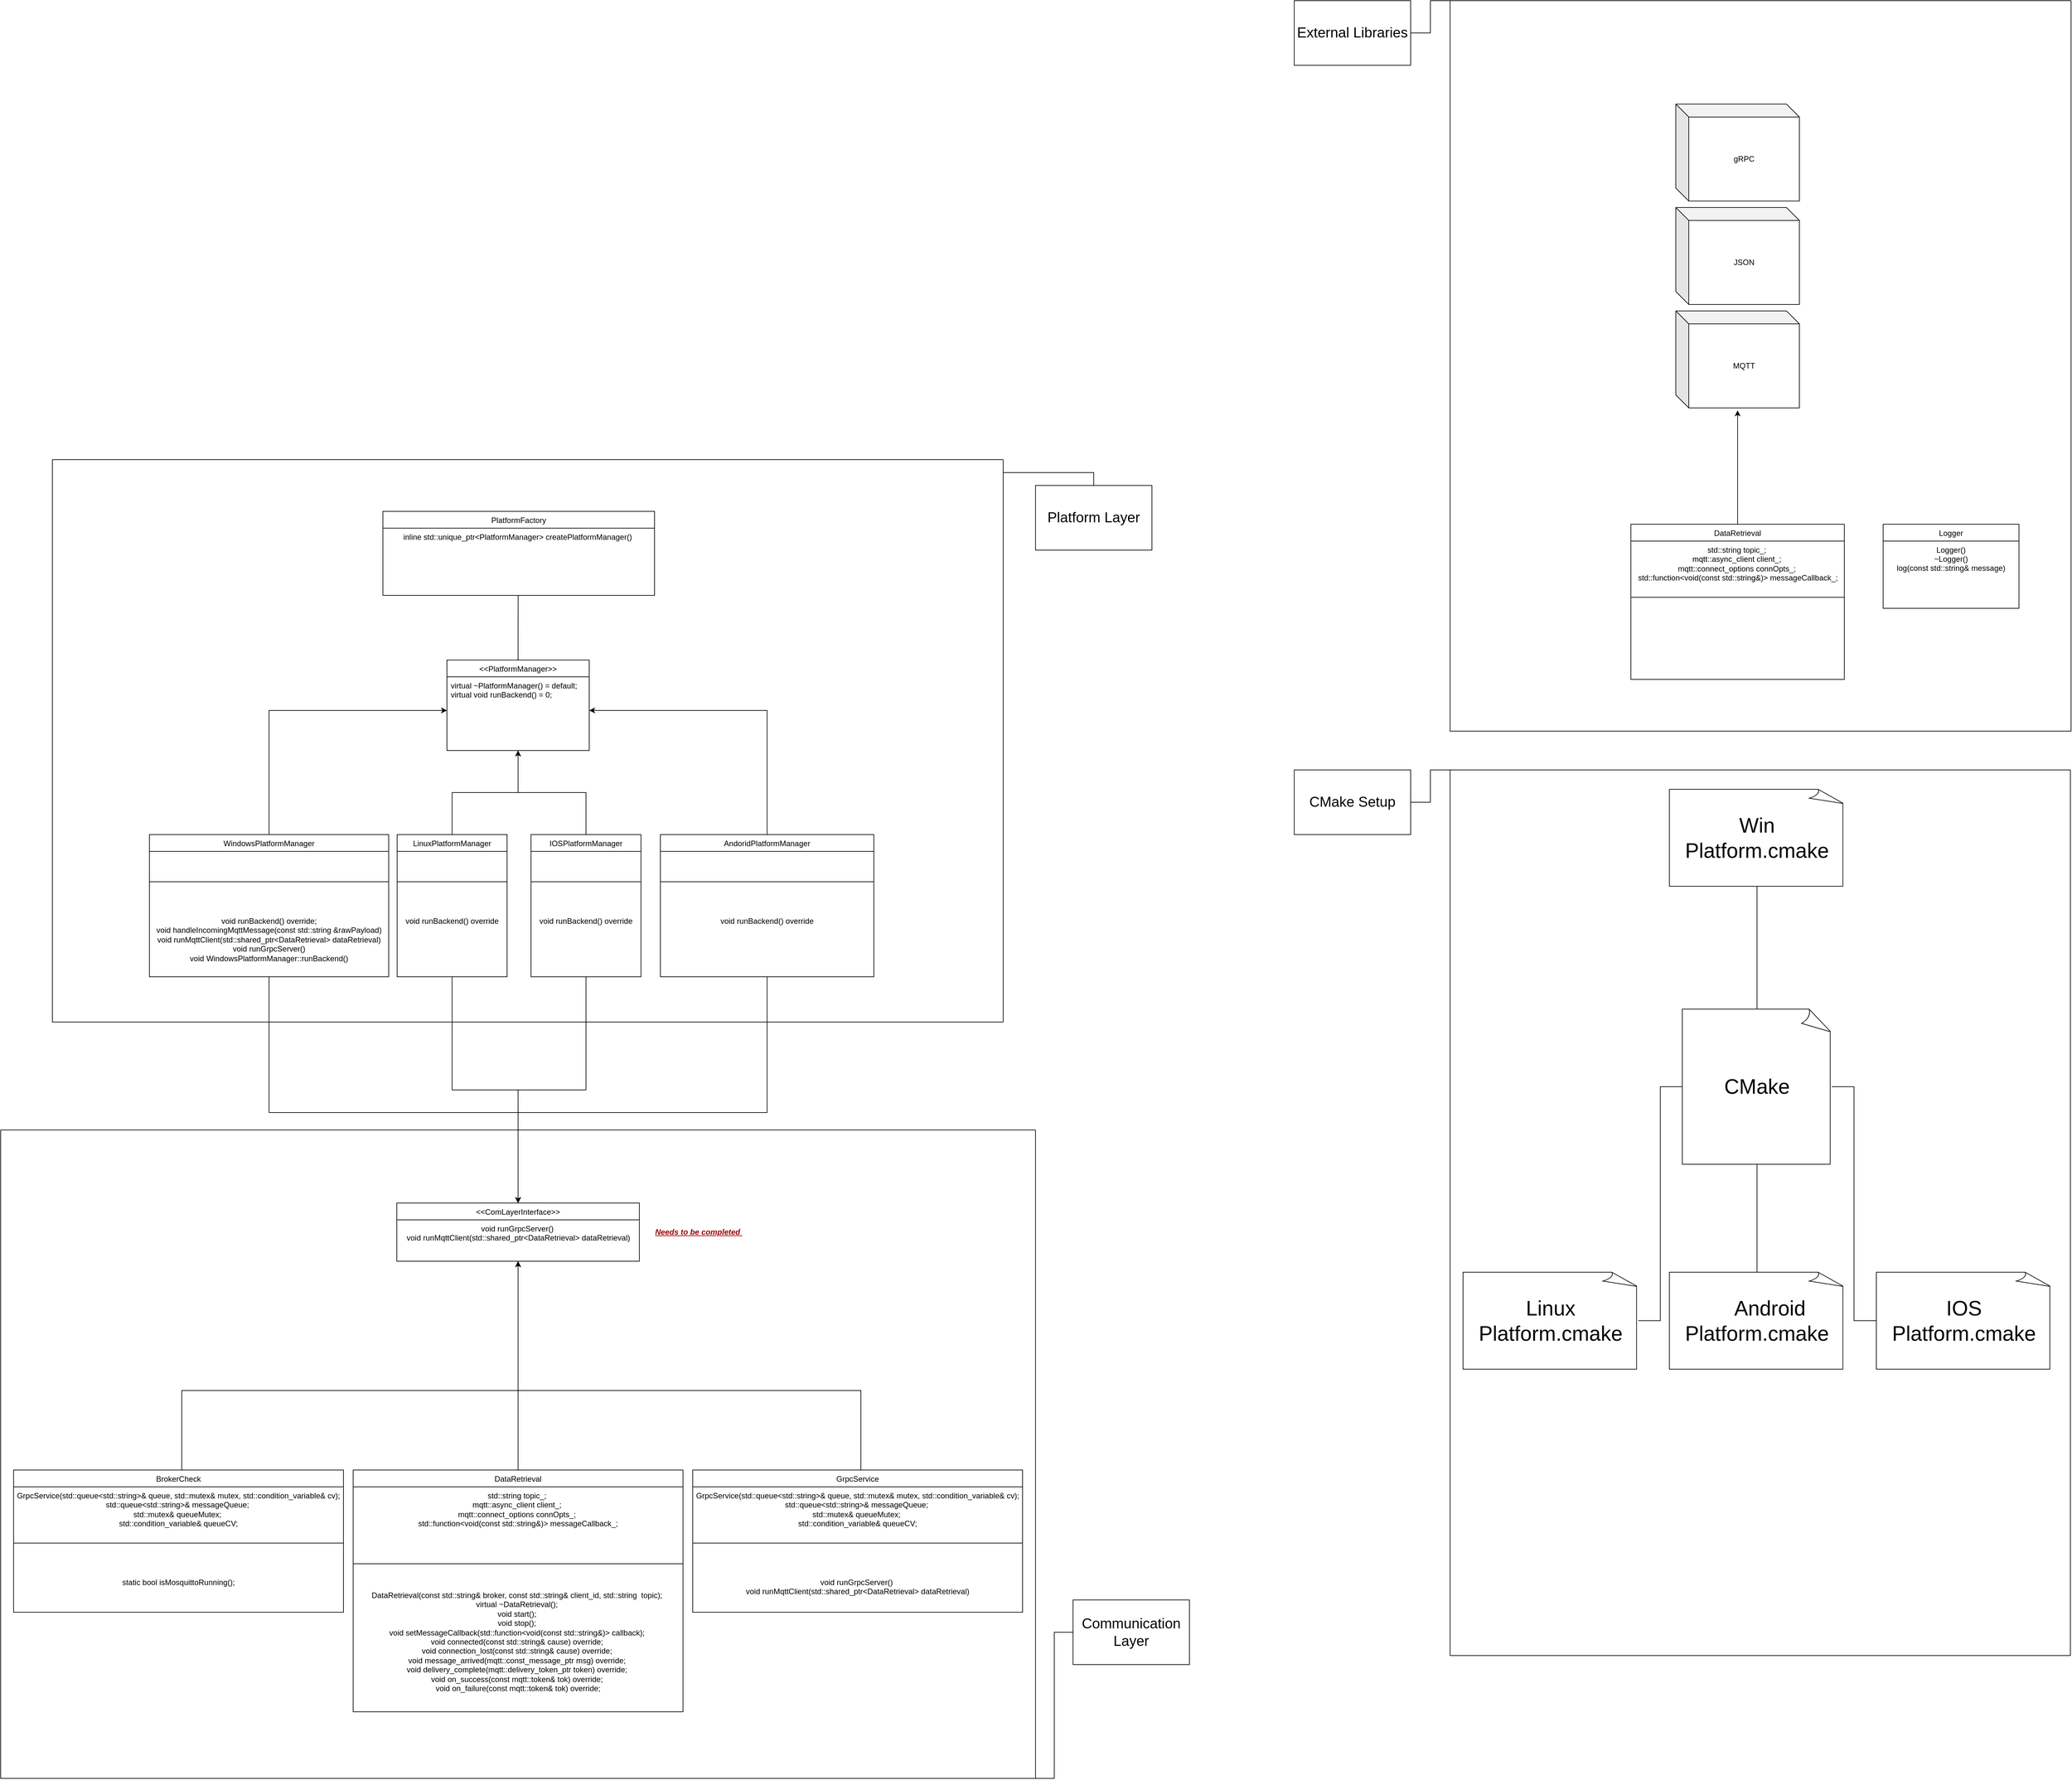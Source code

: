 <mxfile version="26.2.2">
  <diagram id="C5RBs43oDa-KdzZeNtuy" name="Page-1">
    <mxGraphModel dx="4866" dy="3814" grid="1" gridSize="10" guides="1" tooltips="1" connect="1" arrows="1" fold="1" page="1" pageScale="1" pageWidth="583" pageHeight="827" background="none" math="0" shadow="0">
      <root>
        <mxCell id="WIyWlLk6GJQsqaUBKTNV-0" />
        <mxCell id="WIyWlLk6GJQsqaUBKTNV-1" parent="WIyWlLk6GJQsqaUBKTNV-0" />
        <mxCell id="zkfFHV4jXpPFQw0GAbJ--6" value="PlatformFactory" style="swimlane;fontStyle=0;align=center;verticalAlign=top;childLayout=stackLayout;horizontal=1;startSize=26;horizontalStack=0;resizeParent=1;resizeLast=0;collapsible=1;marginBottom=0;rounded=0;shadow=0;strokeWidth=1;" parent="WIyWlLk6GJQsqaUBKTNV-1" vertex="1">
          <mxGeometry x="391" y="-130" width="420" height="130" as="geometry">
            <mxRectangle x="50" y="360" width="160" height="26" as="alternateBounds" />
          </mxGeometry>
        </mxCell>
        <mxCell id="FYp1_1S6KI9KEkWh-uqQ-30" value="inline std::unique_ptr&lt;PlatformManager&gt; createPlatformManager() " style="text;align=center;verticalAlign=top;spacingLeft=4;spacingRight=4;overflow=hidden;rotatable=0;points=[[0,0.5],[1,0.5]];portConstraint=eastwest;" parent="zkfFHV4jXpPFQw0GAbJ--6" vertex="1">
          <mxGeometry y="26" width="420" height="104" as="geometry" />
        </mxCell>
        <mxCell id="zkfFHV4jXpPFQw0GAbJ--13" value="&lt;&lt;PlatformManager&gt;&gt;" style="swimlane;fontStyle=0;align=center;verticalAlign=top;childLayout=stackLayout;horizontal=1;startSize=26;horizontalStack=0;resizeParent=1;resizeLast=0;collapsible=1;marginBottom=0;rounded=0;shadow=0;strokeWidth=1;" parent="WIyWlLk6GJQsqaUBKTNV-1" vertex="1">
          <mxGeometry x="490" y="100" width="220" height="140" as="geometry">
            <mxRectangle x="340" y="380" width="170" height="26" as="alternateBounds" />
          </mxGeometry>
        </mxCell>
        <mxCell id="zkfFHV4jXpPFQw0GAbJ--14" value="virtual ~PlatformManager() = default;&#xa;virtual void runBackend() = 0;&#xa;" style="text;align=left;verticalAlign=top;spacingLeft=4;spacingRight=4;overflow=hidden;rotatable=0;points=[[0,0.5],[1,0.5]];portConstraint=eastwest;" parent="zkfFHV4jXpPFQw0GAbJ--13" vertex="1">
          <mxGeometry y="26" width="220" height="104" as="geometry" />
        </mxCell>
        <mxCell id="FYp1_1S6KI9KEkWh-uqQ-25" style="edgeStyle=orthogonalEdgeStyle;rounded=0;orthogonalLoop=1;jettySize=auto;html=1;entryX=0;entryY=0.5;entryDx=0;entryDy=0;" parent="WIyWlLk6GJQsqaUBKTNV-1" source="zkfFHV4jXpPFQw0GAbJ--17" target="zkfFHV4jXpPFQw0GAbJ--14" edge="1">
          <mxGeometry relative="1" as="geometry" />
        </mxCell>
        <mxCell id="zkfFHV4jXpPFQw0GAbJ--17" value="WindowsPlatformManager" style="swimlane;fontStyle=0;align=center;verticalAlign=top;childLayout=stackLayout;horizontal=1;startSize=26;horizontalStack=0;resizeParent=1;resizeLast=0;collapsible=1;marginBottom=0;rounded=0;shadow=0;strokeWidth=1;" parent="WIyWlLk6GJQsqaUBKTNV-1" vertex="1">
          <mxGeometry x="30" y="370" width="370" height="220" as="geometry">
            <mxRectangle x="550" y="140" width="160" height="26" as="alternateBounds" />
          </mxGeometry>
        </mxCell>
        <mxCell id="zkfFHV4jXpPFQw0GAbJ--23" value="" style="line;html=1;strokeWidth=1;align=left;verticalAlign=middle;spacingTop=-1;spacingLeft=3;spacingRight=3;rotatable=0;labelPosition=right;points=[];portConstraint=eastwest;" parent="zkfFHV4jXpPFQw0GAbJ--17" vertex="1">
          <mxGeometry y="26" width="370" height="94" as="geometry" />
        </mxCell>
        <mxCell id="FYp1_1S6KI9KEkWh-uqQ-5" value="&lt;div style=&quot;forced-color-adjust: none; padding: 0px; margin: 0px; box-shadow: none !important;&quot;&gt;void runBackend() override;&lt;br&gt;void handleIncomingMqttMessage(const std::string &amp;amp;rawPayload)&lt;/div&gt;&lt;div style=&quot;forced-color-adjust: none; padding: 0px; margin: 0px; box-shadow: none !important;&quot;&gt;void runMqttClient(std::shared_ptr&amp;lt;DataRetrieval&amp;gt; dataRetrieval)&lt;/div&gt;&lt;div style=&quot;forced-color-adjust: none; padding: 0px; margin: 0px; box-shadow: none !important;&quot;&gt;void runGrpcServer()&lt;/div&gt;&lt;div style=&quot;forced-color-adjust: none; padding: 0px; margin: 0px; box-shadow: none !important;&quot;&gt;void WindowsPlatformManager::runBackend()&lt;/div&gt;" style="text;whiteSpace=wrap;html=1;align=center;" parent="zkfFHV4jXpPFQw0GAbJ--17" vertex="1">
          <mxGeometry y="120" width="370" height="100" as="geometry" />
        </mxCell>
        <mxCell id="FYp1_1S6KI9KEkWh-uqQ-31" style="edgeStyle=orthogonalEdgeStyle;rounded=0;orthogonalLoop=1;jettySize=auto;html=1;entryX=0.5;entryY=1;entryDx=0;entryDy=0;" parent="WIyWlLk6GJQsqaUBKTNV-1" source="FYp1_1S6KI9KEkWh-uqQ-9" target="zkfFHV4jXpPFQw0GAbJ--13" edge="1">
          <mxGeometry relative="1" as="geometry" />
        </mxCell>
        <mxCell id="FYp1_1S6KI9KEkWh-uqQ-9" value="LinuxPlatformManager" style="swimlane;fontStyle=0;align=center;verticalAlign=top;childLayout=stackLayout;horizontal=1;startSize=26;horizontalStack=0;resizeParent=1;resizeLast=0;collapsible=1;marginBottom=0;rounded=0;shadow=0;strokeWidth=1;" parent="WIyWlLk6GJQsqaUBKTNV-1" vertex="1">
          <mxGeometry x="413" y="370" width="170" height="220" as="geometry">
            <mxRectangle x="550" y="140" width="160" height="26" as="alternateBounds" />
          </mxGeometry>
        </mxCell>
        <mxCell id="FYp1_1S6KI9KEkWh-uqQ-10" value="" style="line;html=1;strokeWidth=1;align=left;verticalAlign=middle;spacingTop=-1;spacingLeft=3;spacingRight=3;rotatable=0;labelPosition=right;points=[];portConstraint=eastwest;" parent="FYp1_1S6KI9KEkWh-uqQ-9" vertex="1">
          <mxGeometry y="26" width="170" height="94" as="geometry" />
        </mxCell>
        <mxCell id="FYp1_1S6KI9KEkWh-uqQ-13" value="&lt;div style=&quot;forced-color-adjust: none; padding: 0px; margin: 0px; box-shadow: none !important;&quot;&gt;&lt;span style=&quot;text-wrap-mode: nowrap;&quot;&gt;void runBackend() override&lt;/span&gt;&lt;/div&gt;" style="text;whiteSpace=wrap;html=1;align=center;" parent="FYp1_1S6KI9KEkWh-uqQ-9" vertex="1">
          <mxGeometry y="120" width="170" height="40" as="geometry" />
        </mxCell>
        <mxCell id="FYp1_1S6KI9KEkWh-uqQ-32" style="edgeStyle=orthogonalEdgeStyle;rounded=0;orthogonalLoop=1;jettySize=auto;html=1;entryX=0.5;entryY=1;entryDx=0;entryDy=0;" parent="WIyWlLk6GJQsqaUBKTNV-1" source="FYp1_1S6KI9KEkWh-uqQ-16" target="zkfFHV4jXpPFQw0GAbJ--13" edge="1">
          <mxGeometry relative="1" as="geometry" />
        </mxCell>
        <mxCell id="-irUvjYEgr1buMzjSaV6-61" style="edgeStyle=orthogonalEdgeStyle;rounded=0;orthogonalLoop=1;jettySize=auto;html=1;entryX=0.5;entryY=0;entryDx=0;entryDy=0;" edge="1" parent="WIyWlLk6GJQsqaUBKTNV-1" source="FYp1_1S6KI9KEkWh-uqQ-16" target="-irUvjYEgr1buMzjSaV6-0">
          <mxGeometry relative="1" as="geometry" />
        </mxCell>
        <mxCell id="FYp1_1S6KI9KEkWh-uqQ-16" value="IOSPlatformManager" style="swimlane;fontStyle=0;align=center;verticalAlign=top;childLayout=stackLayout;horizontal=1;startSize=26;horizontalStack=0;resizeParent=1;resizeLast=0;collapsible=1;marginBottom=0;rounded=0;shadow=0;strokeWidth=1;" parent="WIyWlLk6GJQsqaUBKTNV-1" vertex="1">
          <mxGeometry x="620" y="370" width="170" height="220" as="geometry">
            <mxRectangle x="550" y="140" width="160" height="26" as="alternateBounds" />
          </mxGeometry>
        </mxCell>
        <mxCell id="FYp1_1S6KI9KEkWh-uqQ-17" value="" style="line;html=1;strokeWidth=1;align=left;verticalAlign=middle;spacingTop=-1;spacingLeft=3;spacingRight=3;rotatable=0;labelPosition=right;points=[];portConstraint=eastwest;" parent="FYp1_1S6KI9KEkWh-uqQ-16" vertex="1">
          <mxGeometry y="26" width="170" height="94" as="geometry" />
        </mxCell>
        <mxCell id="FYp1_1S6KI9KEkWh-uqQ-18" value="&lt;div style=&quot;forced-color-adjust: none; padding: 0px; margin: 0px; box-shadow: none !important;&quot;&gt;&lt;span style=&quot;text-wrap-mode: nowrap;&quot;&gt;void runBackend() override&lt;/span&gt;&lt;/div&gt;" style="text;whiteSpace=wrap;html=1;align=center;" parent="FYp1_1S6KI9KEkWh-uqQ-16" vertex="1">
          <mxGeometry y="120" width="170" height="40" as="geometry" />
        </mxCell>
        <mxCell id="FYp1_1S6KI9KEkWh-uqQ-28" style="edgeStyle=orthogonalEdgeStyle;rounded=0;orthogonalLoop=1;jettySize=auto;html=1;entryX=1;entryY=0.5;entryDx=0;entryDy=0;" parent="WIyWlLk6GJQsqaUBKTNV-1" source="FYp1_1S6KI9KEkWh-uqQ-19" target="zkfFHV4jXpPFQw0GAbJ--14" edge="1">
          <mxGeometry relative="1" as="geometry" />
        </mxCell>
        <mxCell id="-irUvjYEgr1buMzjSaV6-7" style="edgeStyle=orthogonalEdgeStyle;rounded=0;orthogonalLoop=1;jettySize=auto;html=1;entryX=0.5;entryY=0;entryDx=0;entryDy=0;" edge="1" parent="WIyWlLk6GJQsqaUBKTNV-1" source="FYp1_1S6KI9KEkWh-uqQ-19" target="-irUvjYEgr1buMzjSaV6-0">
          <mxGeometry relative="1" as="geometry">
            <Array as="points">
              <mxPoint x="985" y="800" />
              <mxPoint x="600" y="800" />
            </Array>
          </mxGeometry>
        </mxCell>
        <mxCell id="FYp1_1S6KI9KEkWh-uqQ-19" value="AndoridPlatformManager" style="swimlane;fontStyle=0;align=center;verticalAlign=top;childLayout=stackLayout;horizontal=1;startSize=26;horizontalStack=0;resizeParent=1;resizeLast=0;collapsible=1;marginBottom=0;rounded=0;shadow=0;strokeWidth=1;" parent="WIyWlLk6GJQsqaUBKTNV-1" vertex="1">
          <mxGeometry x="820" y="370" width="330" height="220" as="geometry">
            <mxRectangle x="550" y="140" width="160" height="26" as="alternateBounds" />
          </mxGeometry>
        </mxCell>
        <mxCell id="FYp1_1S6KI9KEkWh-uqQ-20" value="" style="line;html=1;strokeWidth=1;align=left;verticalAlign=middle;spacingTop=-1;spacingLeft=3;spacingRight=3;rotatable=0;labelPosition=right;points=[];portConstraint=eastwest;" parent="FYp1_1S6KI9KEkWh-uqQ-19" vertex="1">
          <mxGeometry y="26" width="330" height="94" as="geometry" />
        </mxCell>
        <mxCell id="FYp1_1S6KI9KEkWh-uqQ-21" value="&lt;div style=&quot;forced-color-adjust: none; padding: 0px; margin: 0px; box-shadow: none !important;&quot;&gt;&lt;span style=&quot;text-wrap-mode: nowrap;&quot;&gt;void runBackend() override&lt;/span&gt;&lt;/div&gt;" style="text;whiteSpace=wrap;html=1;align=center;" parent="FYp1_1S6KI9KEkWh-uqQ-19" vertex="1">
          <mxGeometry y="120" width="330" height="40" as="geometry" />
        </mxCell>
        <mxCell id="FYp1_1S6KI9KEkWh-uqQ-34" style="edgeStyle=orthogonalEdgeStyle;rounded=0;orthogonalLoop=1;jettySize=auto;html=1;entryX=0.498;entryY=0.999;entryDx=0;entryDy=0;entryPerimeter=0;endArrow=none;startFill=0;" parent="WIyWlLk6GJQsqaUBKTNV-1" source="zkfFHV4jXpPFQw0GAbJ--13" target="FYp1_1S6KI9KEkWh-uqQ-30" edge="1">
          <mxGeometry relative="1" as="geometry" />
        </mxCell>
        <mxCell id="-irUvjYEgr1buMzjSaV6-3" style="edgeStyle=orthogonalEdgeStyle;rounded=0;orthogonalLoop=1;jettySize=auto;html=1;entryX=0.5;entryY=0;entryDx=0;entryDy=0;" edge="1" parent="WIyWlLk6GJQsqaUBKTNV-1" source="FYp1_1S6KI9KEkWh-uqQ-5" target="-irUvjYEgr1buMzjSaV6-0">
          <mxGeometry relative="1" as="geometry">
            <Array as="points">
              <mxPoint x="215" y="800" />
              <mxPoint x="600" y="800" />
            </Array>
          </mxGeometry>
        </mxCell>
        <mxCell id="-irUvjYEgr1buMzjSaV6-4" style="edgeStyle=orthogonalEdgeStyle;rounded=0;orthogonalLoop=1;jettySize=auto;html=1;entryX=0.5;entryY=0;entryDx=0;entryDy=0;exitX=0.5;exitY=1;exitDx=0;exitDy=0;" edge="1" parent="WIyWlLk6GJQsqaUBKTNV-1" source="FYp1_1S6KI9KEkWh-uqQ-9" target="-irUvjYEgr1buMzjSaV6-0">
          <mxGeometry relative="1" as="geometry" />
        </mxCell>
        <mxCell id="-irUvjYEgr1buMzjSaV6-25" value="Logger" style="swimlane;fontStyle=0;align=center;verticalAlign=top;childLayout=stackLayout;horizontal=1;startSize=26;horizontalStack=0;resizeParent=1;resizeLast=0;collapsible=1;marginBottom=0;rounded=0;shadow=0;strokeWidth=1;" vertex="1" parent="WIyWlLk6GJQsqaUBKTNV-1">
          <mxGeometry x="2710.5" y="-110" width="210" height="130" as="geometry">
            <mxRectangle x="50" y="360" width="160" height="26" as="alternateBounds" />
          </mxGeometry>
        </mxCell>
        <mxCell id="-irUvjYEgr1buMzjSaV6-26" value="Logger()&#xa;~Logger()&#xa;log(const std::string&amp; message)&#xa;" style="text;align=center;verticalAlign=top;spacingLeft=4;spacingRight=4;overflow=hidden;rotatable=0;points=[[0,0.5],[1,0.5]];portConstraint=eastwest;" vertex="1" parent="-irUvjYEgr1buMzjSaV6-25">
          <mxGeometry y="26" width="210" height="104" as="geometry" />
        </mxCell>
        <mxCell id="-irUvjYEgr1buMzjSaV6-38" style="edgeStyle=orthogonalEdgeStyle;rounded=0;orthogonalLoop=1;jettySize=auto;html=1;" edge="1" parent="WIyWlLk6GJQsqaUBKTNV-1">
          <mxGeometry relative="1" as="geometry">
            <mxPoint x="2485.5" y="-286.16" as="targetPoint" />
            <mxPoint x="2485.5" y="-110" as="sourcePoint" />
          </mxGeometry>
        </mxCell>
        <mxCell id="-irUvjYEgr1buMzjSaV6-31" value="DataRetrieval" style="swimlane;fontStyle=0;align=center;verticalAlign=top;childLayout=stackLayout;horizontal=1;startSize=26;horizontalStack=0;resizeParent=1;resizeLast=0;collapsible=1;marginBottom=0;rounded=0;shadow=0;strokeWidth=1;" vertex="1" parent="WIyWlLk6GJQsqaUBKTNV-1">
          <mxGeometry x="2320.5" y="-110" width="330" height="240" as="geometry">
            <mxRectangle x="550" y="140" width="160" height="26" as="alternateBounds" />
          </mxGeometry>
        </mxCell>
        <mxCell id="-irUvjYEgr1buMzjSaV6-33" value="&lt;div style=&quot;forced-color-adjust: none; padding: 0px; margin: 0px; box-shadow: none !important;&quot;&gt;&lt;span style=&quot;text-wrap-mode: nowrap; background-color: transparent; color: light-dark(rgb(0, 0, 0), rgb(255, 255, 255));&quot;&gt;std::string topic_;&amp;nbsp;&lt;/span&gt;&lt;/div&gt;&lt;div style=&quot;forced-color-adjust: none; padding: 0px; margin: 0px; box-shadow: none !important;&quot;&gt;&lt;span style=&quot;text-wrap-mode: nowrap; background-color: transparent; color: light-dark(rgb(0, 0, 0), rgb(255, 255, 255));&quot;&gt;mqtt::async_client client_;&amp;nbsp;&lt;/span&gt;&lt;/div&gt;&lt;div style=&quot;forced-color-adjust: none; padding: 0px; margin: 0px; box-shadow: none !important;&quot;&gt;&lt;span style=&quot;text-wrap-mode: nowrap; background-color: transparent; color: light-dark(rgb(0, 0, 0), rgb(255, 255, 255));&quot;&gt;mqtt::connect_options connOpts_;&amp;nbsp;&lt;/span&gt;&lt;/div&gt;&lt;div style=&quot;forced-color-adjust: none; padding: 0px; margin: 0px; box-shadow: none !important;&quot;&gt;&lt;span style=&quot;text-wrap-mode: nowrap; background-color: transparent; color: light-dark(rgb(0, 0, 0), rgb(255, 255, 255));&quot;&gt;std::function&amp;lt;void(const std::string&amp;amp;)&amp;gt; messageCallback_;&lt;/span&gt;&lt;/div&gt;" style="text;whiteSpace=wrap;html=1;align=center;" vertex="1" parent="-irUvjYEgr1buMzjSaV6-31">
          <mxGeometry y="26" width="330" height="40" as="geometry" />
        </mxCell>
        <mxCell id="-irUvjYEgr1buMzjSaV6-32" value="" style="line;html=1;strokeWidth=1;align=left;verticalAlign=middle;spacingTop=-1;spacingLeft=3;spacingRight=3;rotatable=0;labelPosition=right;points=[];portConstraint=eastwest;" vertex="1" parent="-irUvjYEgr1buMzjSaV6-31">
          <mxGeometry y="66" width="330" height="94" as="geometry" />
        </mxCell>
        <mxCell id="-irUvjYEgr1buMzjSaV6-35" value="&lt;div style=&quot;forced-color-adjust: none; padding: 0px; margin: 0px; box-shadow: none !important;&quot;&gt;&lt;br&gt;&lt;/div&gt;" style="text;whiteSpace=wrap;html=1;align=center;" vertex="1" parent="-irUvjYEgr1buMzjSaV6-31">
          <mxGeometry y="160" width="330" height="80" as="geometry" />
        </mxCell>
        <mxCell id="-irUvjYEgr1buMzjSaV6-36" value="MQTT" style="shape=cube;whiteSpace=wrap;html=1;boundedLbl=1;backgroundOutline=1;darkOpacity=0.05;darkOpacity2=0.1;" vertex="1" parent="WIyWlLk6GJQsqaUBKTNV-1">
          <mxGeometry x="2390" y="-440" width="191" height="150" as="geometry" />
        </mxCell>
        <mxCell id="-irUvjYEgr1buMzjSaV6-39" value="JSON" style="shape=cube;whiteSpace=wrap;html=1;boundedLbl=1;backgroundOutline=1;darkOpacity=0.05;darkOpacity2=0.1;" vertex="1" parent="WIyWlLk6GJQsqaUBKTNV-1">
          <mxGeometry x="2390" y="-600" width="191" height="150" as="geometry" />
        </mxCell>
        <mxCell id="-irUvjYEgr1buMzjSaV6-40" value="gRPC" style="shape=cube;whiteSpace=wrap;html=1;boundedLbl=1;backgroundOutline=1;darkOpacity=0.05;darkOpacity2=0.1;" vertex="1" parent="WIyWlLk6GJQsqaUBKTNV-1">
          <mxGeometry x="2390" y="-760" width="191" height="150" as="geometry" />
        </mxCell>
        <mxCell id="-irUvjYEgr1buMzjSaV6-46" value="" style="swimlane;startSize=0;" vertex="1" parent="WIyWlLk6GJQsqaUBKTNV-1">
          <mxGeometry x="-120" y="-210" width="1470" height="870" as="geometry" />
        </mxCell>
        <mxCell id="-irUvjYEgr1buMzjSaV6-48" value="&lt;font style=&quot;font-size: 22px;&quot;&gt;Platform Layer&lt;/font&gt;" style="whiteSpace=wrap;html=1;align=center;verticalAlign=middle;treeFolding=1;treeMoving=1;newEdgeStyle={&quot;edgeStyle&quot;:&quot;elbowEdgeStyle&quot;,&quot;startArrow&quot;:&quot;none&quot;,&quot;endArrow&quot;:&quot;none&quot;};direction=south;" vertex="1" parent="WIyWlLk6GJQsqaUBKTNV-1">
          <mxGeometry x="1400" y="-170" width="180" height="100" as="geometry" />
        </mxCell>
        <mxCell id="-irUvjYEgr1buMzjSaV6-49" value="" style="edgeStyle=elbowEdgeStyle;elbow=vertical;sourcePerimeterSpacing=0;targetPerimeterSpacing=0;startArrow=none;endArrow=none;rounded=0;curved=0;exitX=1;exitY=0;exitDx=0;exitDy=0;" edge="1" target="-irUvjYEgr1buMzjSaV6-48" parent="WIyWlLk6GJQsqaUBKTNV-1" source="-irUvjYEgr1buMzjSaV6-46">
          <mxGeometry relative="1" as="geometry">
            <mxPoint x="1340" y="-220" as="sourcePoint" />
          </mxGeometry>
        </mxCell>
        <mxCell id="-irUvjYEgr1buMzjSaV6-52" value="" style="swimlane;startSize=0;" vertex="1" parent="WIyWlLk6GJQsqaUBKTNV-1">
          <mxGeometry x="-200" y="827" width="1600" height="1003" as="geometry" />
        </mxCell>
        <mxCell id="-irUvjYEgr1buMzjSaV6-8" value="BrokerCheck" style="swimlane;fontStyle=0;align=center;verticalAlign=top;childLayout=stackLayout;horizontal=1;startSize=26;horizontalStack=0;resizeParent=1;resizeLast=0;collapsible=1;marginBottom=0;rounded=0;shadow=0;strokeWidth=1;" vertex="1" parent="-irUvjYEgr1buMzjSaV6-52">
          <mxGeometry x="20" y="526" width="510" height="220" as="geometry">
            <mxRectangle x="550" y="140" width="160" height="26" as="alternateBounds" />
          </mxGeometry>
        </mxCell>
        <mxCell id="-irUvjYEgr1buMzjSaV6-13" value="&lt;div style=&quot;forced-color-adjust: none; padding: 0px; margin: 0px; box-shadow: none !important;&quot;&gt;&lt;span style=&quot;text-wrap-mode: nowrap;&quot;&gt;GrpcService(std::queue&amp;lt;std::string&amp;gt;&amp;amp; queue, std::mutex&amp;amp; mutex, std::condition_variable&amp;amp; cv);&lt;/span&gt;&lt;/div&gt;&lt;div style=&quot;forced-color-adjust: none; padding: 0px; margin: 0px; box-shadow: none !important;&quot;&gt;&lt;span style=&quot;text-wrap-mode: nowrap;&quot;&gt;std::queue&amp;lt;std::string&amp;gt;&amp;amp; messageQueue;&amp;nbsp;&lt;/span&gt;&lt;/div&gt;&lt;div style=&quot;forced-color-adjust: none; padding: 0px; margin: 0px; box-shadow: none !important;&quot;&gt;&lt;span style=&quot;text-wrap-mode: nowrap;&quot;&gt;std::mutex&amp;amp; queueMutex;&amp;nbsp;&lt;/span&gt;&lt;/div&gt;&lt;div style=&quot;forced-color-adjust: none; padding: 0px; margin: 0px; box-shadow: none !important;&quot;&gt;&lt;span style=&quot;text-wrap-mode: nowrap;&quot;&gt;std::condition_variable&amp;amp; queueCV;&lt;/span&gt;&lt;/div&gt;" style="text;whiteSpace=wrap;html=1;align=center;" vertex="1" parent="-irUvjYEgr1buMzjSaV6-8">
          <mxGeometry y="26" width="510" height="40" as="geometry" />
        </mxCell>
        <mxCell id="-irUvjYEgr1buMzjSaV6-9" value="" style="line;html=1;strokeWidth=1;align=left;verticalAlign=middle;spacingTop=-1;spacingLeft=3;spacingRight=3;rotatable=0;labelPosition=right;points=[];portConstraint=eastwest;" vertex="1" parent="-irUvjYEgr1buMzjSaV6-8">
          <mxGeometry y="66" width="510" height="94" as="geometry" />
        </mxCell>
        <mxCell id="-irUvjYEgr1buMzjSaV6-10" value="&lt;div style=&quot;forced-color-adjust: none; padding: 0px; margin: 0px; box-shadow: none !important;&quot;&gt;&lt;span style=&quot;text-wrap-mode: nowrap; background-color: transparent; color: light-dark(rgb(0, 0, 0), rgb(255, 255, 255));&quot;&gt;static bool isMosquittoRunning();&lt;/span&gt;&lt;/div&gt;" style="text;whiteSpace=wrap;html=1;align=center;" vertex="1" parent="-irUvjYEgr1buMzjSaV6-8">
          <mxGeometry y="160" width="510" height="40" as="geometry" />
        </mxCell>
        <mxCell id="-irUvjYEgr1buMzjSaV6-16" value="GrpcService" style="swimlane;fontStyle=0;align=center;verticalAlign=top;childLayout=stackLayout;horizontal=1;startSize=26;horizontalStack=0;resizeParent=1;resizeLast=0;collapsible=1;marginBottom=0;rounded=0;shadow=0;strokeWidth=1;" vertex="1" parent="-irUvjYEgr1buMzjSaV6-52">
          <mxGeometry x="1070" y="526" width="510" height="220" as="geometry">
            <mxRectangle x="550" y="140" width="160" height="26" as="alternateBounds" />
          </mxGeometry>
        </mxCell>
        <mxCell id="-irUvjYEgr1buMzjSaV6-17" value="&lt;div style=&quot;forced-color-adjust: none; padding: 0px; margin: 0px; box-shadow: none !important;&quot;&gt;&lt;span style=&quot;text-wrap-mode: nowrap;&quot;&gt;GrpcService(std::queue&amp;lt;std::string&amp;gt;&amp;amp; queue, std::mutex&amp;amp; mutex, std::condition_variable&amp;amp; cv);&lt;/span&gt;&lt;/div&gt;&lt;div style=&quot;forced-color-adjust: none; padding: 0px; margin: 0px; box-shadow: none !important;&quot;&gt;&lt;span style=&quot;text-wrap-mode: nowrap;&quot;&gt;std::queue&amp;lt;std::string&amp;gt;&amp;amp; messageQueue;&amp;nbsp;&lt;/span&gt;&lt;/div&gt;&lt;div style=&quot;forced-color-adjust: none; padding: 0px; margin: 0px; box-shadow: none !important;&quot;&gt;&lt;span style=&quot;text-wrap-mode: nowrap;&quot;&gt;std::mutex&amp;amp; queueMutex;&amp;nbsp;&lt;/span&gt;&lt;/div&gt;&lt;div style=&quot;forced-color-adjust: none; padding: 0px; margin: 0px; box-shadow: none !important;&quot;&gt;&lt;span style=&quot;text-wrap-mode: nowrap;&quot;&gt;std::condition_variable&amp;amp; queueCV;&lt;/span&gt;&lt;/div&gt;" style="text;whiteSpace=wrap;html=1;align=center;" vertex="1" parent="-irUvjYEgr1buMzjSaV6-16">
          <mxGeometry y="26" width="510" height="40" as="geometry" />
        </mxCell>
        <mxCell id="-irUvjYEgr1buMzjSaV6-18" value="" style="line;html=1;strokeWidth=1;align=left;verticalAlign=middle;spacingTop=-1;spacingLeft=3;spacingRight=3;rotatable=0;labelPosition=right;points=[];portConstraint=eastwest;" vertex="1" parent="-irUvjYEgr1buMzjSaV6-16">
          <mxGeometry y="66" width="510" height="94" as="geometry" />
        </mxCell>
        <mxCell id="-irUvjYEgr1buMzjSaV6-19" value="&lt;div style=&quot;forced-color-adjust: none; padding: 0px; margin: 0px; box-shadow: none !important;&quot;&gt;&lt;span style=&quot;text-wrap-mode: nowrap;&quot;&gt;void runGrpcServer()&amp;nbsp;&lt;/span&gt;&lt;/div&gt;&lt;div style=&quot;forced-color-adjust: none; padding: 0px; margin: 0px; box-shadow: none !important;&quot;&gt;&lt;span style=&quot;text-wrap-mode: nowrap;&quot;&gt;void runMqttClient(std::shared_ptr&amp;lt;DataRetrieval&amp;gt; dataRetrieval)&lt;/span&gt;&lt;/div&gt;" style="text;whiteSpace=wrap;html=1;align=center;" vertex="1" parent="-irUvjYEgr1buMzjSaV6-16">
          <mxGeometry y="160" width="510" height="40" as="geometry" />
        </mxCell>
        <mxCell id="-irUvjYEgr1buMzjSaV6-55" value="DataRetrieval" style="swimlane;fontStyle=0;align=center;verticalAlign=top;childLayout=stackLayout;horizontal=1;startSize=26;horizontalStack=0;resizeParent=1;resizeLast=0;collapsible=1;marginBottom=0;rounded=0;shadow=0;strokeWidth=1;" vertex="1" parent="-irUvjYEgr1buMzjSaV6-52">
          <mxGeometry x="545" y="526" width="510" height="374" as="geometry">
            <mxRectangle x="550" y="140" width="160" height="26" as="alternateBounds" />
          </mxGeometry>
        </mxCell>
        <mxCell id="-irUvjYEgr1buMzjSaV6-56" value="&lt;div style=&quot;forced-color-adjust: none; padding: 0px; margin: 0px; box-shadow: none !important;&quot;&gt;&lt;div style=&quot;padding: 0px; margin: 0px; box-shadow: none !important;&quot;&gt;&lt;span style=&quot;text-wrap-mode: nowrap;&quot;&gt;std::string topic_;&amp;nbsp;&lt;/span&gt;&lt;/div&gt;&lt;div style=&quot;padding: 0px; margin: 0px; box-shadow: none !important;&quot;&gt;&lt;span style=&quot;text-wrap-mode: nowrap;&quot;&gt;mqtt::async_client client_;&amp;nbsp;&lt;/span&gt;&lt;/div&gt;&lt;div style=&quot;padding: 0px; margin: 0px; box-shadow: none !important;&quot;&gt;&lt;span style=&quot;text-wrap-mode: nowrap;&quot;&gt;mqtt::connect_options connOpts_;&amp;nbsp;&lt;/span&gt;&lt;/div&gt;&lt;div style=&quot;padding: 0px; margin: 0px; box-shadow: none !important;&quot;&gt;&lt;span style=&quot;text-wrap-mode: nowrap; background-color: transparent; color: light-dark(rgb(0, 0, 0), rgb(255, 255, 255));&quot;&gt;std::function&amp;lt;void(const std::string&amp;amp;)&amp;gt; messageCallback_;&lt;/span&gt;&lt;/div&gt;&lt;/div&gt;&lt;div style=&quot;forced-color-adjust: none; padding: 0px; margin: 0px; box-shadow: none !important;&quot;&gt;&lt;span style=&quot;text-wrap-mode: nowrap;&quot;&gt;&lt;br&gt;&lt;/span&gt;&lt;/div&gt;&lt;div style=&quot;forced-color-adjust: none; padding: 0px; margin: 0px; box-shadow: none !important;&quot;&gt;&lt;br&gt;&lt;/div&gt;" style="text;whiteSpace=wrap;html=1;align=center;" vertex="1" parent="-irUvjYEgr1buMzjSaV6-55">
          <mxGeometry y="26" width="510" height="84" as="geometry" />
        </mxCell>
        <mxCell id="-irUvjYEgr1buMzjSaV6-57" value="" style="line;html=1;strokeWidth=1;align=left;verticalAlign=middle;spacingTop=-1;spacingLeft=3;spacingRight=3;rotatable=0;labelPosition=right;points=[];portConstraint=eastwest;" vertex="1" parent="-irUvjYEgr1buMzjSaV6-55">
          <mxGeometry y="110" width="510" height="70" as="geometry" />
        </mxCell>
        <mxCell id="-irUvjYEgr1buMzjSaV6-58" value="&lt;div style=&quot;forced-color-adjust: none; padding: 0px; margin: 0px; box-shadow: none !important;&quot;&gt;&lt;div style=&quot;padding: 0px; margin: 0px; box-shadow: none !important;&quot;&gt;&lt;span style=&quot;text-wrap-mode: nowrap;&quot;&gt;DataRetrieval(const std::string&amp;amp; broker, const std::string&amp;amp; client_id, std::string&amp;nbsp; topic);&amp;nbsp;&lt;/span&gt;&lt;/div&gt;&lt;div style=&quot;padding: 0px; margin: 0px; box-shadow: none !important;&quot;&gt;&lt;span style=&quot;text-wrap-mode: nowrap;&quot;&gt;virtual ~DataRetrieval();&amp;nbsp;&lt;/span&gt;&lt;/div&gt;&lt;div style=&quot;padding: 0px; margin: 0px; box-shadow: none !important;&quot;&gt;&lt;span style=&quot;text-wrap-mode: nowrap;&quot;&gt;void start();&amp;nbsp;&lt;/span&gt;&lt;/div&gt;&lt;div style=&quot;padding: 0px; margin: 0px; box-shadow: none !important;&quot;&gt;&lt;span style=&quot;text-wrap-mode: nowrap;&quot;&gt;void stop();&amp;nbsp;&lt;/span&gt;&lt;/div&gt;&lt;div style=&quot;padding: 0px; margin: 0px; box-shadow: none !important;&quot;&gt;&lt;span style=&quot;text-wrap-mode: nowrap; background-color: transparent; color: light-dark(rgb(0, 0, 0), rgb(255, 255, 255));&quot;&gt;void setMessageCallback(std::function&amp;lt;void(const std::string&amp;amp;)&amp;gt; callback);&amp;nbsp;&lt;/span&gt;&lt;/div&gt;&lt;div style=&quot;padding: 0px; margin: 0px; box-shadow: none !important;&quot;&gt;&lt;span style=&quot;text-wrap-mode: nowrap; background-color: transparent; color: light-dark(rgb(0, 0, 0), rgb(255, 255, 255));&quot;&gt;void connected(const std::string&amp;amp; cause) override;&amp;nbsp;&lt;/span&gt;&lt;/div&gt;&lt;div style=&quot;padding: 0px; margin: 0px; box-shadow: none !important;&quot;&gt;&lt;span style=&quot;text-wrap-mode: nowrap; background-color: transparent; color: light-dark(rgb(0, 0, 0), rgb(255, 255, 255));&quot;&gt;void connection_lost(const std::string&amp;amp; cause) override;&amp;nbsp;&lt;/span&gt;&lt;/div&gt;&lt;div style=&quot;padding: 0px; margin: 0px; box-shadow: none !important;&quot;&gt;&lt;span style=&quot;text-wrap-mode: nowrap; background-color: transparent; color: light-dark(rgb(0, 0, 0), rgb(255, 255, 255));&quot;&gt;void message_arrived(mqtt::const_message_ptr msg) override;&amp;nbsp;&lt;/span&gt;&lt;/div&gt;&lt;div style=&quot;padding: 0px; margin: 0px; box-shadow: none !important;&quot;&gt;&lt;span style=&quot;text-wrap-mode: nowrap; background-color: transparent; color: light-dark(rgb(0, 0, 0), rgb(255, 255, 255));&quot;&gt;void delivery_complete(mqtt::delivery_token_ptr token) override;&amp;nbsp;&lt;/span&gt;&lt;/div&gt;&lt;div style=&quot;padding: 0px; margin: 0px; box-shadow: none !important;&quot;&gt;&lt;span style=&quot;text-wrap-mode: nowrap; background-color: transparent; color: light-dark(rgb(0, 0, 0), rgb(255, 255, 255));&quot;&gt;void on_success(const mqtt::token&amp;amp; tok) override;&amp;nbsp;&lt;/span&gt;&lt;/div&gt;&lt;div style=&quot;padding: 0px; margin: 0px; box-shadow: none !important;&quot;&gt;&lt;span style=&quot;text-wrap-mode: nowrap; background-color: transparent; color: light-dark(rgb(0, 0, 0), rgb(255, 255, 255));&quot;&gt;void on_failure(const mqtt::token&amp;amp; tok) override;&lt;/span&gt;&lt;/div&gt;&lt;/div&gt;" style="text;whiteSpace=wrap;html=1;align=center;" vertex="1" parent="-irUvjYEgr1buMzjSaV6-55">
          <mxGeometry y="180" width="510" height="160" as="geometry" />
        </mxCell>
        <mxCell id="-irUvjYEgr1buMzjSaV6-0" value="&lt;&lt;ComLayerInterface&gt;&gt;" style="swimlane;fontStyle=0;align=center;verticalAlign=top;childLayout=stackLayout;horizontal=1;startSize=26;horizontalStack=0;resizeParent=1;resizeLast=0;collapsible=1;marginBottom=0;rounded=0;shadow=0;strokeWidth=1;" vertex="1" parent="-irUvjYEgr1buMzjSaV6-52">
          <mxGeometry x="612.5" y="113" width="375" height="90" as="geometry">
            <mxRectangle x="550" y="140" width="160" height="26" as="alternateBounds" />
          </mxGeometry>
        </mxCell>
        <mxCell id="-irUvjYEgr1buMzjSaV6-2" value="&lt;div style=&quot;forced-color-adjust: none; padding: 0px; margin: 0px; box-shadow: none !important;&quot;&gt;&lt;span style=&quot;text-wrap-mode: nowrap;&quot;&gt;void runGrpcServer()&amp;nbsp;&lt;/span&gt;&lt;/div&gt;&lt;div style=&quot;forced-color-adjust: none; padding: 0px; margin: 0px; box-shadow: none !important;&quot;&gt;&lt;span style=&quot;text-wrap-mode: nowrap;&quot;&gt;void runMqttClient(std::shared_ptr&amp;lt;DataRetrieval&amp;gt; dataRetrieval)&lt;/span&gt;&lt;/div&gt;" style="text;whiteSpace=wrap;html=1;align=center;" vertex="1" parent="-irUvjYEgr1buMzjSaV6-0">
          <mxGeometry y="26" width="375" height="40" as="geometry" />
        </mxCell>
        <mxCell id="-irUvjYEgr1buMzjSaV6-21" style="edgeStyle=orthogonalEdgeStyle;rounded=0;orthogonalLoop=1;jettySize=auto;html=1;entryX=0.5;entryY=1;entryDx=0;entryDy=0;" edge="1" parent="-irUvjYEgr1buMzjSaV6-52" source="-irUvjYEgr1buMzjSaV6-16" target="-irUvjYEgr1buMzjSaV6-0">
          <mxGeometry relative="1" as="geometry">
            <Array as="points">
              <mxPoint x="1330" y="403" />
              <mxPoint x="800" y="403" />
            </Array>
          </mxGeometry>
        </mxCell>
        <mxCell id="-irUvjYEgr1buMzjSaV6-23" style="edgeStyle=orthogonalEdgeStyle;rounded=0;orthogonalLoop=1;jettySize=auto;html=1;entryX=0.5;entryY=1;entryDx=0;entryDy=0;" edge="1" parent="-irUvjYEgr1buMzjSaV6-52" source="-irUvjYEgr1buMzjSaV6-8" target="-irUvjYEgr1buMzjSaV6-0">
          <mxGeometry relative="1" as="geometry">
            <Array as="points">
              <mxPoint x="280" y="403" />
              <mxPoint x="800" y="403" />
            </Array>
          </mxGeometry>
        </mxCell>
        <mxCell id="-irUvjYEgr1buMzjSaV6-59" style="edgeStyle=orthogonalEdgeStyle;rounded=0;orthogonalLoop=1;jettySize=auto;html=1;entryX=0.5;entryY=1;entryDx=0;entryDy=0;" edge="1" parent="-irUvjYEgr1buMzjSaV6-52" source="-irUvjYEgr1buMzjSaV6-55" target="-irUvjYEgr1buMzjSaV6-0">
          <mxGeometry relative="1" as="geometry" />
        </mxCell>
        <mxCell id="-irUvjYEgr1buMzjSaV6-62" value="&lt;font style=&quot;color: rgb(153, 0, 0);&quot;&gt;&lt;b&gt;&lt;i&gt;&lt;u&gt;Needs to be completed&amp;nbsp;&lt;/u&gt;&lt;/i&gt;&lt;/b&gt;&lt;/font&gt;" style="text;html=1;align=left;verticalAlign=middle;whiteSpace=wrap;rounded=0;" vertex="1" parent="-irUvjYEgr1buMzjSaV6-52">
          <mxGeometry x="1010" y="143" width="230" height="30" as="geometry" />
        </mxCell>
        <mxCell id="-irUvjYEgr1buMzjSaV6-54" style="edgeStyle=elbowEdgeStyle;rounded=0;orthogonalLoop=1;jettySize=auto;html=1;startArrow=none;endArrow=none;entryX=1;entryY=1;entryDx=0;entryDy=0;" edge="1" parent="WIyWlLk6GJQsqaUBKTNV-1" source="-irUvjYEgr1buMzjSaV6-53" target="-irUvjYEgr1buMzjSaV6-52">
          <mxGeometry relative="1" as="geometry" />
        </mxCell>
        <mxCell id="-irUvjYEgr1buMzjSaV6-53" value="&lt;font style=&quot;font-size: 22px;&quot;&gt;Communication Layer&lt;/font&gt;" style="whiteSpace=wrap;html=1;align=center;verticalAlign=middle;treeFolding=1;treeMoving=1;newEdgeStyle={&quot;edgeStyle&quot;:&quot;elbowEdgeStyle&quot;,&quot;startArrow&quot;:&quot;none&quot;,&quot;endArrow&quot;:&quot;none&quot;};direction=south;" vertex="1" parent="WIyWlLk6GJQsqaUBKTNV-1">
          <mxGeometry x="1458" y="1554" width="180" height="100" as="geometry" />
        </mxCell>
        <mxCell id="-irUvjYEgr1buMzjSaV6-67" value="" style="swimlane;startSize=0;" vertex="1" parent="WIyWlLk6GJQsqaUBKTNV-1">
          <mxGeometry x="2041" y="-920" width="960" height="1130" as="geometry" />
        </mxCell>
        <mxCell id="-irUvjYEgr1buMzjSaV6-68" value="" style="swimlane;startSize=0;" vertex="1" parent="WIyWlLk6GJQsqaUBKTNV-1">
          <mxGeometry x="2041" y="270" width="959" height="1370" as="geometry" />
        </mxCell>
        <mxCell id="-irUvjYEgr1buMzjSaV6-64" value="&lt;font style=&quot;font-size: 32px;&quot;&gt;CMake&lt;/font&gt;" style="whiteSpace=wrap;html=1;shape=mxgraph.basic.document" vertex="1" parent="-irUvjYEgr1buMzjSaV6-68">
          <mxGeometry x="359" y="370" width="231" height="240" as="geometry" />
        </mxCell>
        <mxCell id="-irUvjYEgr1buMzjSaV6-72" value="&lt;div&gt;&lt;font style=&quot;font-size: 32px;&quot;&gt;Linux&lt;/font&gt;&lt;/div&gt;&lt;font style=&quot;font-size: 32px;&quot;&gt;Platform.cmake&lt;/font&gt;" style="whiteSpace=wrap;html=1;shape=mxgraph.basic.document" vertex="1" parent="-irUvjYEgr1buMzjSaV6-68">
          <mxGeometry x="20" y="777" width="271" height="150" as="geometry" />
        </mxCell>
        <mxCell id="-irUvjYEgr1buMzjSaV6-73" value="&lt;blockquote style=&quot;margin: 0 0 0 40px; border: none; padding: 0px;&quot;&gt;&lt;span style=&quot;font-size: 32px;&quot;&gt;Android&lt;/span&gt;&lt;/blockquote&gt;&lt;font style=&quot;font-size: 32px;&quot;&gt;Platform.cmake&lt;/font&gt;" style="whiteSpace=wrap;html=1;shape=mxgraph.basic.document;align=center;" vertex="1" parent="-irUvjYEgr1buMzjSaV6-68">
          <mxGeometry x="339" y="777" width="271" height="150" as="geometry" />
        </mxCell>
        <mxCell id="-irUvjYEgr1buMzjSaV6-74" value="&lt;div&gt;&lt;font style=&quot;font-size: 32px;&quot;&gt;IOS&lt;/font&gt;&lt;/div&gt;&lt;font style=&quot;font-size: 32px;&quot;&gt;Platform.cmake&lt;/font&gt;" style="whiteSpace=wrap;html=1;shape=mxgraph.basic.document" vertex="1" parent="-irUvjYEgr1buMzjSaV6-68">
          <mxGeometry x="659" y="777" width="271" height="150" as="geometry" />
        </mxCell>
        <mxCell id="-irUvjYEgr1buMzjSaV6-75" value="&lt;div&gt;&lt;font style=&quot;font-size: 32px;&quot;&gt;Win&lt;/font&gt;&lt;/div&gt;&lt;font style=&quot;font-size: 32px;&quot;&gt;Platform.cmake&lt;/font&gt;" style="whiteSpace=wrap;html=1;shape=mxgraph.basic.document" vertex="1" parent="-irUvjYEgr1buMzjSaV6-68">
          <mxGeometry x="339" y="30" width="271" height="150" as="geometry" />
        </mxCell>
        <mxCell id="-irUvjYEgr1buMzjSaV6-77" style="edgeStyle=orthogonalEdgeStyle;rounded=0;orthogonalLoop=1;jettySize=auto;html=1;entryX=0;entryY=0.5;entryDx=0;entryDy=0;entryPerimeter=0;endArrow=none;startFill=0;" edge="1" parent="-irUvjYEgr1buMzjSaV6-68" source="-irUvjYEgr1buMzjSaV6-72" target="-irUvjYEgr1buMzjSaV6-64">
          <mxGeometry relative="1" as="geometry" />
        </mxCell>
        <mxCell id="-irUvjYEgr1buMzjSaV6-78" style="edgeStyle=orthogonalEdgeStyle;rounded=0;orthogonalLoop=1;jettySize=auto;html=1;entryX=1;entryY=0.5;entryDx=0;entryDy=0;entryPerimeter=0;endArrow=none;startFill=0;" edge="1" parent="-irUvjYEgr1buMzjSaV6-68" source="-irUvjYEgr1buMzjSaV6-74" target="-irUvjYEgr1buMzjSaV6-64">
          <mxGeometry relative="1" as="geometry" />
        </mxCell>
        <mxCell id="-irUvjYEgr1buMzjSaV6-79" style="edgeStyle=orthogonalEdgeStyle;rounded=0;orthogonalLoop=1;jettySize=auto;html=1;entryX=0.5;entryY=1;entryDx=0;entryDy=0;entryPerimeter=0;endArrow=none;startFill=0;" edge="1" parent="-irUvjYEgr1buMzjSaV6-68" source="-irUvjYEgr1buMzjSaV6-73" target="-irUvjYEgr1buMzjSaV6-64">
          <mxGeometry relative="1" as="geometry" />
        </mxCell>
        <mxCell id="-irUvjYEgr1buMzjSaV6-80" style="edgeStyle=orthogonalEdgeStyle;rounded=0;orthogonalLoop=1;jettySize=auto;html=1;entryX=0.5;entryY=0;entryDx=0;entryDy=0;entryPerimeter=0;endArrow=none;startFill=0;" edge="1" parent="-irUvjYEgr1buMzjSaV6-68" source="-irUvjYEgr1buMzjSaV6-75" target="-irUvjYEgr1buMzjSaV6-64">
          <mxGeometry relative="1" as="geometry" />
        </mxCell>
        <mxCell id="-irUvjYEgr1buMzjSaV6-82" style="edgeStyle=elbowEdgeStyle;rounded=0;orthogonalLoop=1;jettySize=auto;html=1;startArrow=none;endArrow=none;entryX=0;entryY=0;entryDx=0;entryDy=0;" edge="1" parent="WIyWlLk6GJQsqaUBKTNV-1" source="-irUvjYEgr1buMzjSaV6-81" target="-irUvjYEgr1buMzjSaV6-67">
          <mxGeometry relative="1" as="geometry" />
        </mxCell>
        <mxCell id="-irUvjYEgr1buMzjSaV6-81" value="&lt;font style=&quot;font-size: 22px;&quot;&gt;External Libraries&lt;/font&gt;" style="whiteSpace=wrap;html=1;align=center;verticalAlign=middle;treeFolding=1;treeMoving=1;newEdgeStyle={&quot;edgeStyle&quot;:&quot;elbowEdgeStyle&quot;,&quot;startArrow&quot;:&quot;none&quot;,&quot;endArrow&quot;:&quot;none&quot;};direction=south;" vertex="1" parent="WIyWlLk6GJQsqaUBKTNV-1">
          <mxGeometry x="1800" y="-920" width="180" height="100" as="geometry" />
        </mxCell>
        <mxCell id="-irUvjYEgr1buMzjSaV6-85" style="edgeStyle=elbowEdgeStyle;rounded=0;orthogonalLoop=1;jettySize=auto;html=1;startArrow=none;endArrow=none;entryX=0;entryY=0;entryDx=0;entryDy=0;" edge="1" parent="WIyWlLk6GJQsqaUBKTNV-1" source="-irUvjYEgr1buMzjSaV6-83" target="-irUvjYEgr1buMzjSaV6-68">
          <mxGeometry relative="1" as="geometry" />
        </mxCell>
        <mxCell id="-irUvjYEgr1buMzjSaV6-83" value="&lt;font style=&quot;font-size: 22px;&quot;&gt;CMake Setup&lt;/font&gt;" style="whiteSpace=wrap;html=1;align=center;verticalAlign=middle;treeFolding=1;treeMoving=1;newEdgeStyle={&quot;edgeStyle&quot;:&quot;elbowEdgeStyle&quot;,&quot;startArrow&quot;:&quot;none&quot;,&quot;endArrow&quot;:&quot;none&quot;};direction=south;" vertex="1" parent="WIyWlLk6GJQsqaUBKTNV-1">
          <mxGeometry x="1800" y="270" width="180" height="100" as="geometry" />
        </mxCell>
      </root>
    </mxGraphModel>
  </diagram>
</mxfile>
